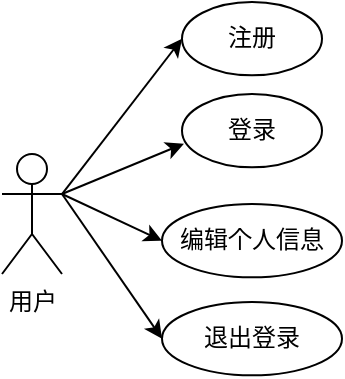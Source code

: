 <mxfile version="26.2.13">
  <diagram name="第 1 页" id="bXbiH3EwShpQN_3dVzvC">
    <mxGraphModel dx="870" dy="468" grid="1" gridSize="10" guides="1" tooltips="1" connect="1" arrows="1" fold="1" page="1" pageScale="1" pageWidth="827" pageHeight="1169" math="0" shadow="0">
      <root>
        <mxCell id="0" />
        <mxCell id="1" parent="0" />
        <mxCell id="rSCCLJno3e1j1hXcmhqp-11" style="rounded=0;orthogonalLoop=1;jettySize=auto;html=1;exitX=1;exitY=0.333;exitDx=0;exitDy=0;exitPerimeter=0;entryX=0;entryY=0.5;entryDx=0;entryDy=0;" parent="1" target="rSCCLJno3e1j1hXcmhqp-4" edge="1">
          <mxGeometry relative="1" as="geometry">
            <mxPoint x="170" y="240.01" as="sourcePoint" />
          </mxGeometry>
        </mxCell>
        <mxCell id="rSCCLJno3e1j1hXcmhqp-12" style="rounded=0;orthogonalLoop=1;jettySize=auto;html=1;exitX=1;exitY=0.333;exitDx=0;exitDy=0;exitPerimeter=0;entryX=0;entryY=0.5;entryDx=0;entryDy=0;" parent="1" target="rSCCLJno3e1j1hXcmhqp-6" edge="1">
          <mxGeometry relative="1" as="geometry">
            <mxPoint x="170" y="240.01" as="sourcePoint" />
          </mxGeometry>
        </mxCell>
        <mxCell id="sMCnN8c91tiRlIX-VRlG-2" style="rounded=0;orthogonalLoop=1;jettySize=auto;html=1;exitX=1;exitY=0.333;exitDx=0;exitDy=0;exitPerimeter=0;entryX=0;entryY=0.5;entryDx=0;entryDy=0;" edge="1" parent="1" target="sMCnN8c91tiRlIX-VRlG-1">
          <mxGeometry relative="1" as="geometry">
            <mxPoint x="170" y="240.01" as="sourcePoint" />
          </mxGeometry>
        </mxCell>
        <mxCell id="rSCCLJno3e1j1hXcmhqp-1" value="用户" style="shape=umlActor;verticalLabelPosition=bottom;verticalAlign=top;html=1;outlineConnect=0;" parent="1" vertex="1">
          <mxGeometry x="140" y="220.01" width="30" height="60" as="geometry" />
        </mxCell>
        <mxCell id="rSCCLJno3e1j1hXcmhqp-4" value="注册" style="ellipse;whiteSpace=wrap;html=1;" parent="1" vertex="1">
          <mxGeometry x="230" y="144" width="70" height="36.67" as="geometry" />
        </mxCell>
        <mxCell id="rSCCLJno3e1j1hXcmhqp-6" value="编辑个人信息" style="ellipse;whiteSpace=wrap;html=1;" parent="1" vertex="1">
          <mxGeometry x="220" y="245" width="90" height="36.67" as="geometry" />
        </mxCell>
        <mxCell id="rSCCLJno3e1j1hXcmhqp-7" value="登录" style="ellipse;whiteSpace=wrap;html=1;" parent="1" vertex="1">
          <mxGeometry x="230" y="190.01" width="70" height="36.67" as="geometry" />
        </mxCell>
        <mxCell id="rSCCLJno3e1j1hXcmhqp-10" style="rounded=0;orthogonalLoop=1;jettySize=auto;html=1;exitX=1;exitY=0.333;exitDx=0;exitDy=0;exitPerimeter=0;entryX=0.014;entryY=0.677;entryDx=0;entryDy=0;entryPerimeter=0;" parent="1" target="rSCCLJno3e1j1hXcmhqp-7" edge="1">
          <mxGeometry relative="1" as="geometry">
            <mxPoint x="170" y="240.01" as="sourcePoint" />
          </mxGeometry>
        </mxCell>
        <mxCell id="sMCnN8c91tiRlIX-VRlG-1" value="退出登录" style="ellipse;whiteSpace=wrap;html=1;" vertex="1" parent="1">
          <mxGeometry x="220" y="294" width="90" height="36.67" as="geometry" />
        </mxCell>
      </root>
    </mxGraphModel>
  </diagram>
</mxfile>
